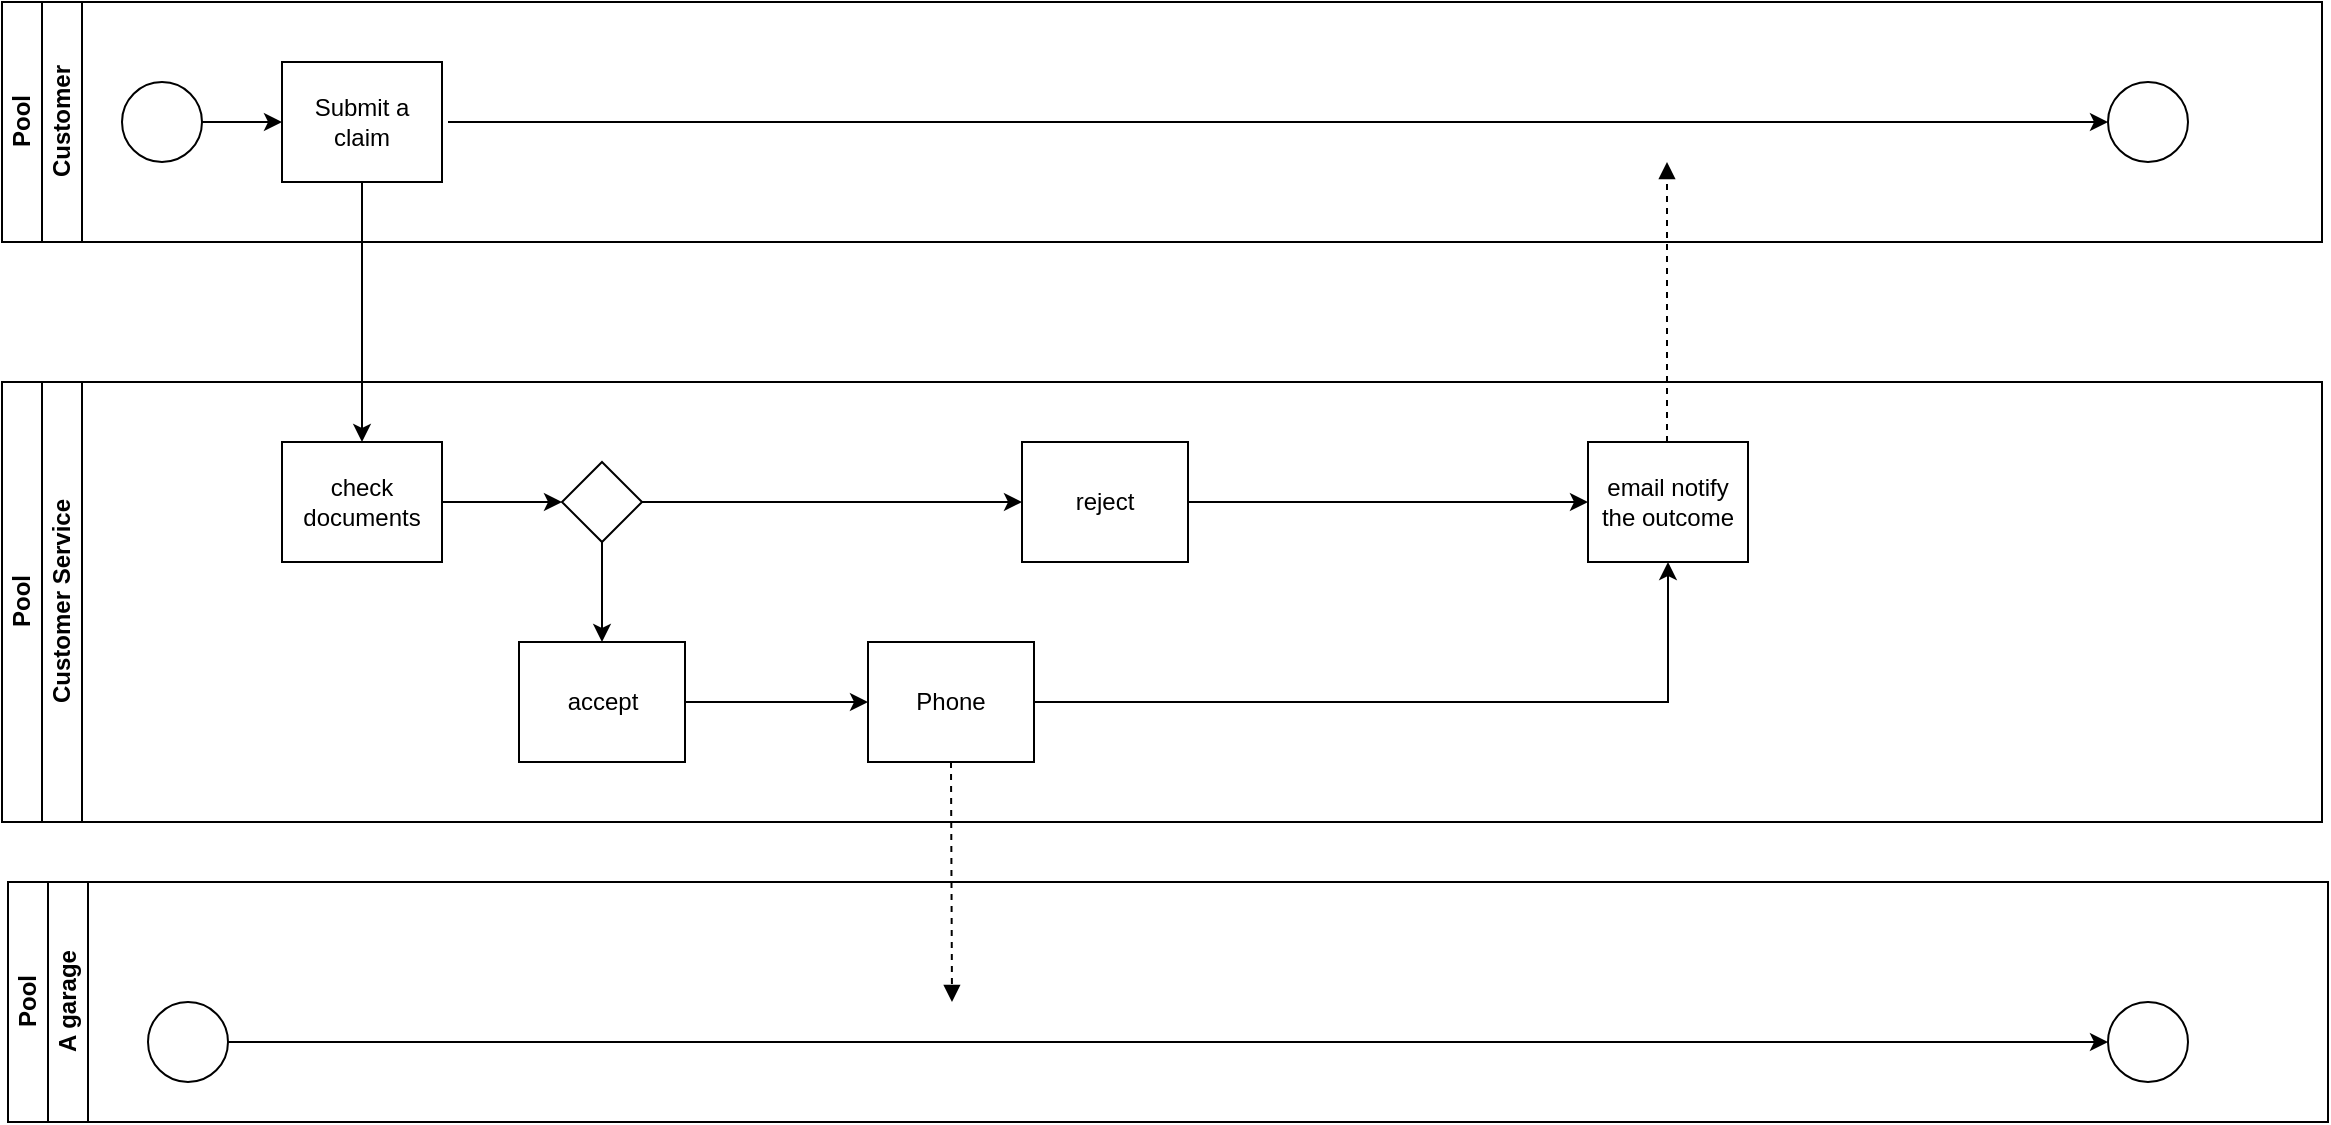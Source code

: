 <mxfile version="15.6.3" type="github">
  <diagram id="prtHgNgQTEPvFCAcTncT" name="Page-1">
    <mxGraphModel dx="1038" dy="547" grid="1" gridSize="10" guides="1" tooltips="1" connect="1" arrows="1" fold="1" page="1" pageScale="1" pageWidth="827" pageHeight="1169" math="0" shadow="0">
      <root>
        <mxCell id="0" />
        <mxCell id="1" parent="0" />
        <mxCell id="dNxyNK7c78bLwvsdeMH5-19" value="Pool" style="swimlane;html=1;childLayout=stackLayout;resizeParent=1;resizeParentMax=0;horizontal=0;startSize=20;horizontalStack=0;" parent="1" vertex="1">
          <mxGeometry x="127" y="340" width="1160" height="120" as="geometry" />
        </mxCell>
        <mxCell id="dNxyNK7c78bLwvsdeMH5-35" style="edgeStyle=orthogonalEdgeStyle;rounded=0;orthogonalLoop=1;jettySize=auto;html=1;endArrow=classic;endFill=1;" parent="dNxyNK7c78bLwvsdeMH5-19" edge="1">
          <mxGeometry relative="1" as="geometry">
            <mxPoint x="300" y="200" as="sourcePoint" />
            <mxPoint x="300" y="200" as="targetPoint" />
          </mxGeometry>
        </mxCell>
        <mxCell id="dNxyNK7c78bLwvsdeMH5-20" value="Customer" style="swimlane;html=1;startSize=20;horizontal=0;" parent="dNxyNK7c78bLwvsdeMH5-19" vertex="1">
          <mxGeometry x="20" width="1140" height="120" as="geometry" />
        </mxCell>
        <mxCell id="dNxyNK7c78bLwvsdeMH5-25" value="" style="edgeStyle=orthogonalEdgeStyle;rounded=0;orthogonalLoop=1;jettySize=auto;html=1;" parent="dNxyNK7c78bLwvsdeMH5-20" source="dNxyNK7c78bLwvsdeMH5-23" target="dNxyNK7c78bLwvsdeMH5-24" edge="1">
          <mxGeometry relative="1" as="geometry" />
        </mxCell>
        <mxCell id="dNxyNK7c78bLwvsdeMH5-23" value="" style="ellipse;whiteSpace=wrap;html=1;" parent="dNxyNK7c78bLwvsdeMH5-20" vertex="1">
          <mxGeometry x="40" y="40" width="40" height="40" as="geometry" />
        </mxCell>
        <mxCell id="dNxyNK7c78bLwvsdeMH5-24" value="Submit a claim" style="rounded=0;whiteSpace=wrap;html=1;fontFamily=Helvetica;fontSize=12;fontColor=#000000;align=center;" parent="dNxyNK7c78bLwvsdeMH5-20" vertex="1">
          <mxGeometry x="120" y="30" width="80" height="60" as="geometry" />
        </mxCell>
        <mxCell id="dNxyNK7c78bLwvsdeMH5-32" value="" style="ellipse;whiteSpace=wrap;html=1;" parent="dNxyNK7c78bLwvsdeMH5-20" vertex="1">
          <mxGeometry x="1033" y="40" width="40" height="40" as="geometry" />
        </mxCell>
        <mxCell id="LVYipWUt2HfuR8H8bvmg-3" value="Pool" style="swimlane;html=1;childLayout=stackLayout;resizeParent=1;resizeParentMax=0;horizontal=0;startSize=20;horizontalStack=0;" vertex="1" parent="1">
          <mxGeometry x="127" y="530" width="1160" height="220" as="geometry" />
        </mxCell>
        <mxCell id="LVYipWUt2HfuR8H8bvmg-15" value="Customer Service" style="swimlane;html=1;startSize=20;horizontal=0;" vertex="1" parent="LVYipWUt2HfuR8H8bvmg-3">
          <mxGeometry x="20" width="1140" height="220" as="geometry" />
        </mxCell>
        <mxCell id="LVYipWUt2HfuR8H8bvmg-16" value="" style="edgeStyle=orthogonalEdgeStyle;rounded=0;orthogonalLoop=1;jettySize=auto;html=1;endArrow=classic;endFill=1;" edge="1" parent="LVYipWUt2HfuR8H8bvmg-15" source="LVYipWUt2HfuR8H8bvmg-17" target="LVYipWUt2HfuR8H8bvmg-18">
          <mxGeometry relative="1" as="geometry" />
        </mxCell>
        <mxCell id="LVYipWUt2HfuR8H8bvmg-17" value="check documents" style="rounded=0;whiteSpace=wrap;html=1;fontFamily=Helvetica;fontSize=12;fontColor=#000000;align=center;" vertex="1" parent="LVYipWUt2HfuR8H8bvmg-15">
          <mxGeometry x="120" y="30" width="80" height="60" as="geometry" />
        </mxCell>
        <mxCell id="LVYipWUt2HfuR8H8bvmg-18" value="" style="rhombus;whiteSpace=wrap;html=1;fontFamily=Helvetica;fontSize=12;fontColor=#000000;align=center;" vertex="1" parent="LVYipWUt2HfuR8H8bvmg-15">
          <mxGeometry x="260" y="40" width="40" height="40" as="geometry" />
        </mxCell>
        <mxCell id="dNxyNK7c78bLwvsdeMH5-30" value="email notify the outcome" style="rounded=0;whiteSpace=wrap;html=1;fontFamily=Helvetica;fontSize=12;fontColor=#000000;align=center;" parent="LVYipWUt2HfuR8H8bvmg-15" vertex="1">
          <mxGeometry x="773" y="30" width="80" height="60" as="geometry" />
        </mxCell>
        <mxCell id="LVYipWUt2HfuR8H8bvmg-67" value="reject" style="rounded=0;whiteSpace=wrap;html=1;fontFamily=Helvetica;fontSize=12;fontColor=#000000;align=center;" vertex="1" parent="LVYipWUt2HfuR8H8bvmg-15">
          <mxGeometry x="490" y="30" width="83" height="60" as="geometry" />
        </mxCell>
        <mxCell id="LVYipWUt2HfuR8H8bvmg-69" value="" style="endArrow=classic;html=1;rounded=0;exitX=1;exitY=0.5;exitDx=0;exitDy=0;entryX=0;entryY=0.5;entryDx=0;entryDy=0;" edge="1" parent="LVYipWUt2HfuR8H8bvmg-15" source="LVYipWUt2HfuR8H8bvmg-18" target="LVYipWUt2HfuR8H8bvmg-67">
          <mxGeometry width="50" height="50" relative="1" as="geometry">
            <mxPoint x="453" y="25" as="sourcePoint" />
            <mxPoint x="453" y="85" as="targetPoint" />
          </mxGeometry>
        </mxCell>
        <mxCell id="LVYipWUt2HfuR8H8bvmg-71" value="" style="endArrow=classic;html=1;rounded=0;exitX=1;exitY=0.5;exitDx=0;exitDy=0;entryX=0;entryY=0.5;entryDx=0;entryDy=0;" edge="1" parent="LVYipWUt2HfuR8H8bvmg-15" source="LVYipWUt2HfuR8H8bvmg-67" target="dNxyNK7c78bLwvsdeMH5-30">
          <mxGeometry width="50" height="50" relative="1" as="geometry">
            <mxPoint x="310" y="70" as="sourcePoint" />
            <mxPoint x="500" y="70" as="targetPoint" />
          </mxGeometry>
        </mxCell>
        <mxCell id="LVYipWUt2HfuR8H8bvmg-72" value="accept" style="rounded=0;whiteSpace=wrap;html=1;fontFamily=Helvetica;fontSize=12;fontColor=#000000;align=center;" vertex="1" parent="LVYipWUt2HfuR8H8bvmg-15">
          <mxGeometry x="238.5" y="130" width="83" height="60" as="geometry" />
        </mxCell>
        <mxCell id="LVYipWUt2HfuR8H8bvmg-53" value="" style="endArrow=classic;html=1;rounded=0;exitX=0.5;exitY=1;exitDx=0;exitDy=0;entryX=0.5;entryY=0;entryDx=0;entryDy=0;entryPerimeter=0;" edge="1" parent="LVYipWUt2HfuR8H8bvmg-15" source="LVYipWUt2HfuR8H8bvmg-18" target="LVYipWUt2HfuR8H8bvmg-72">
          <mxGeometry width="50" height="50" relative="1" as="geometry">
            <mxPoint x="453" y="110" as="sourcePoint" />
            <mxPoint x="280" y="120" as="targetPoint" />
          </mxGeometry>
        </mxCell>
        <mxCell id="LVYipWUt2HfuR8H8bvmg-77" value="Phone" style="rounded=0;whiteSpace=wrap;html=1;fontFamily=Helvetica;fontSize=12;fontColor=#000000;align=center;" vertex="1" parent="LVYipWUt2HfuR8H8bvmg-15">
          <mxGeometry x="413" y="130" width="83" height="60" as="geometry" />
        </mxCell>
        <mxCell id="LVYipWUt2HfuR8H8bvmg-78" value="" style="endArrow=classic;html=1;rounded=0;exitX=1;exitY=0.5;exitDx=0;exitDy=0;entryX=0;entryY=0.5;entryDx=0;entryDy=0;" edge="1" parent="LVYipWUt2HfuR8H8bvmg-15" source="LVYipWUt2HfuR8H8bvmg-72" target="LVYipWUt2HfuR8H8bvmg-77">
          <mxGeometry width="50" height="50" relative="1" as="geometry">
            <mxPoint x="290" y="90" as="sourcePoint" />
            <mxPoint x="290" y="140" as="targetPoint" />
          </mxGeometry>
        </mxCell>
        <mxCell id="LVYipWUt2HfuR8H8bvmg-80" value="" style="endArrow=classic;html=1;rounded=0;exitX=1;exitY=0.5;exitDx=0;exitDy=0;entryX=0.5;entryY=1;entryDx=0;entryDy=0;" edge="1" parent="LVYipWUt2HfuR8H8bvmg-15" source="LVYipWUt2HfuR8H8bvmg-77" target="dNxyNK7c78bLwvsdeMH5-30">
          <mxGeometry width="50" height="50" relative="1" as="geometry">
            <mxPoint x="543" y="170" as="sourcePoint" />
            <mxPoint x="743" y="170" as="targetPoint" />
            <Array as="points">
              <mxPoint x="813" y="160" />
            </Array>
          </mxGeometry>
        </mxCell>
        <mxCell id="LVYipWUt2HfuR8H8bvmg-29" value="Pool" style="swimlane;html=1;childLayout=stackLayout;resizeParent=1;resizeParentMax=0;horizontal=0;startSize=20;horizontalStack=0;" vertex="1" parent="1">
          <mxGeometry x="130" y="780" width="1160" height="120" as="geometry" />
        </mxCell>
        <mxCell id="LVYipWUt2HfuR8H8bvmg-30" value="" style="edgeStyle=orthogonalEdgeStyle;rounded=0;orthogonalLoop=1;jettySize=auto;html=1;dashed=1;endArrow=none;endFill=0;" edge="1" parent="LVYipWUt2HfuR8H8bvmg-29">
          <mxGeometry relative="1" as="geometry">
            <mxPoint x="180" y="90" as="sourcePoint" />
            <mxPoint x="180" y="90" as="targetPoint" />
          </mxGeometry>
        </mxCell>
        <mxCell id="LVYipWUt2HfuR8H8bvmg-47" value="A garage" style="swimlane;html=1;startSize=20;horizontal=0;" vertex="1" parent="LVYipWUt2HfuR8H8bvmg-29">
          <mxGeometry x="20" width="1140" height="120" as="geometry">
            <mxRectangle x="20" y="240" width="430" height="20" as="alternateBounds" />
          </mxGeometry>
        </mxCell>
        <mxCell id="LVYipWUt2HfuR8H8bvmg-74" value="" style="ellipse;whiteSpace=wrap;html=1;" vertex="1" parent="LVYipWUt2HfuR8H8bvmg-47">
          <mxGeometry x="50" y="60" width="40" height="40" as="geometry" />
        </mxCell>
        <mxCell id="LVYipWUt2HfuR8H8bvmg-75" value="" style="ellipse;whiteSpace=wrap;html=1;" vertex="1" parent="LVYipWUt2HfuR8H8bvmg-47">
          <mxGeometry x="1030" y="60" width="40" height="40" as="geometry" />
        </mxCell>
        <mxCell id="LVYipWUt2HfuR8H8bvmg-76" value="" style="edgeStyle=orthogonalEdgeStyle;rounded=0;orthogonalLoop=1;jettySize=auto;html=1;endArrow=classic;endFill=1;exitX=1;exitY=0.5;exitDx=0;exitDy=0;entryX=0;entryY=0.5;entryDx=0;entryDy=0;" edge="1" parent="LVYipWUt2HfuR8H8bvmg-47" source="LVYipWUt2HfuR8H8bvmg-74" target="LVYipWUt2HfuR8H8bvmg-75">
          <mxGeometry relative="1" as="geometry">
            <mxPoint x="207" y="-180" as="sourcePoint" />
            <mxPoint x="267" y="-180" as="targetPoint" />
          </mxGeometry>
        </mxCell>
        <mxCell id="LVYipWUt2HfuR8H8bvmg-51" value="" style="endArrow=classic;html=1;rounded=0;exitX=0.5;exitY=1;exitDx=0;exitDy=0;entryX=0.5;entryY=0;entryDx=0;entryDy=0;" edge="1" parent="1" source="dNxyNK7c78bLwvsdeMH5-24" target="LVYipWUt2HfuR8H8bvmg-17">
          <mxGeometry width="50" height="50" relative="1" as="geometry">
            <mxPoint x="600" y="640" as="sourcePoint" />
            <mxPoint x="650" y="590" as="targetPoint" />
          </mxGeometry>
        </mxCell>
        <mxCell id="LVYipWUt2HfuR8H8bvmg-61" value="" style="endArrow=classic;html=1;rounded=0;entryX=0;entryY=0.5;entryDx=0;entryDy=0;" edge="1" parent="1" target="dNxyNK7c78bLwvsdeMH5-32">
          <mxGeometry width="50" height="50" relative="1" as="geometry">
            <mxPoint x="350" y="400" as="sourcePoint" />
            <mxPoint x="650" y="580" as="targetPoint" />
          </mxGeometry>
        </mxCell>
        <mxCell id="LVYipWUt2HfuR8H8bvmg-66" value="" style="html=1;verticalAlign=bottom;labelBackgroundColor=none;endArrow=block;endFill=1;dashed=1;rounded=0;" edge="1" parent="1">
          <mxGeometry width="160" relative="1" as="geometry">
            <mxPoint x="959.5" y="560" as="sourcePoint" />
            <mxPoint x="959.5" y="420" as="targetPoint" />
          </mxGeometry>
        </mxCell>
        <mxCell id="LVYipWUt2HfuR8H8bvmg-79" value="" style="html=1;verticalAlign=bottom;labelBackgroundColor=none;endArrow=block;endFill=1;dashed=1;rounded=0;exitX=0.5;exitY=1;exitDx=0;exitDy=0;" edge="1" parent="1" source="LVYipWUt2HfuR8H8bvmg-77">
          <mxGeometry width="160" relative="1" as="geometry">
            <mxPoint x="969.5" y="570" as="sourcePoint" />
            <mxPoint x="602" y="840" as="targetPoint" />
          </mxGeometry>
        </mxCell>
      </root>
    </mxGraphModel>
  </diagram>
</mxfile>
